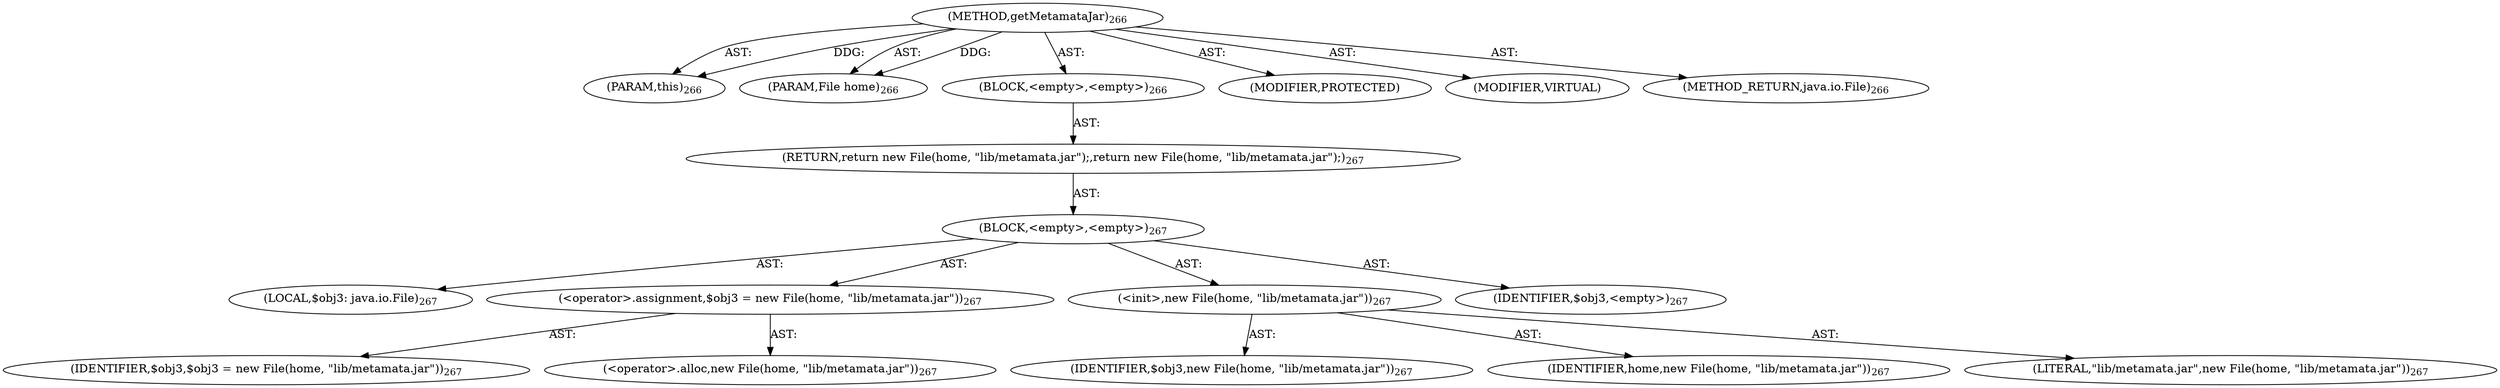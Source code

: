 digraph "getMetamataJar" {  
"111669149710" [label = <(METHOD,getMetamataJar)<SUB>266</SUB>> ]
"115964117015" [label = <(PARAM,this)<SUB>266</SUB>> ]
"115964117016" [label = <(PARAM,File home)<SUB>266</SUB>> ]
"25769803801" [label = <(BLOCK,&lt;empty&gt;,&lt;empty&gt;)<SUB>266</SUB>> ]
"146028888067" [label = <(RETURN,return new File(home, &quot;lib/metamata.jar&quot;);,return new File(home, &quot;lib/metamata.jar&quot;);)<SUB>267</SUB>> ]
"25769803802" [label = <(BLOCK,&lt;empty&gt;,&lt;empty&gt;)<SUB>267</SUB>> ]
"94489280522" [label = <(LOCAL,$obj3: java.io.File)<SUB>267</SUB>> ]
"30064771217" [label = <(&lt;operator&gt;.assignment,$obj3 = new File(home, &quot;lib/metamata.jar&quot;))<SUB>267</SUB>> ]
"68719476838" [label = <(IDENTIFIER,$obj3,$obj3 = new File(home, &quot;lib/metamata.jar&quot;))<SUB>267</SUB>> ]
"30064771218" [label = <(&lt;operator&gt;.alloc,new File(home, &quot;lib/metamata.jar&quot;))<SUB>267</SUB>> ]
"30064771219" [label = <(&lt;init&gt;,new File(home, &quot;lib/metamata.jar&quot;))<SUB>267</SUB>> ]
"68719476839" [label = <(IDENTIFIER,$obj3,new File(home, &quot;lib/metamata.jar&quot;))<SUB>267</SUB>> ]
"68719476840" [label = <(IDENTIFIER,home,new File(home, &quot;lib/metamata.jar&quot;))<SUB>267</SUB>> ]
"90194313237" [label = <(LITERAL,&quot;lib/metamata.jar&quot;,new File(home, &quot;lib/metamata.jar&quot;))<SUB>267</SUB>> ]
"68719476841" [label = <(IDENTIFIER,$obj3,&lt;empty&gt;)<SUB>267</SUB>> ]
"133143986212" [label = <(MODIFIER,PROTECTED)> ]
"133143986213" [label = <(MODIFIER,VIRTUAL)> ]
"128849018894" [label = <(METHOD_RETURN,java.io.File)<SUB>266</SUB>> ]
  "111669149710" -> "115964117015"  [ label = "AST: "] 
  "111669149710" -> "115964117016"  [ label = "AST: "] 
  "111669149710" -> "25769803801"  [ label = "AST: "] 
  "111669149710" -> "133143986212"  [ label = "AST: "] 
  "111669149710" -> "133143986213"  [ label = "AST: "] 
  "111669149710" -> "128849018894"  [ label = "AST: "] 
  "25769803801" -> "146028888067"  [ label = "AST: "] 
  "146028888067" -> "25769803802"  [ label = "AST: "] 
  "25769803802" -> "94489280522"  [ label = "AST: "] 
  "25769803802" -> "30064771217"  [ label = "AST: "] 
  "25769803802" -> "30064771219"  [ label = "AST: "] 
  "25769803802" -> "68719476841"  [ label = "AST: "] 
  "30064771217" -> "68719476838"  [ label = "AST: "] 
  "30064771217" -> "30064771218"  [ label = "AST: "] 
  "30064771219" -> "68719476839"  [ label = "AST: "] 
  "30064771219" -> "68719476840"  [ label = "AST: "] 
  "30064771219" -> "90194313237"  [ label = "AST: "] 
  "111669149710" -> "115964117015"  [ label = "DDG: "] 
  "111669149710" -> "115964117016"  [ label = "DDG: "] 
}
